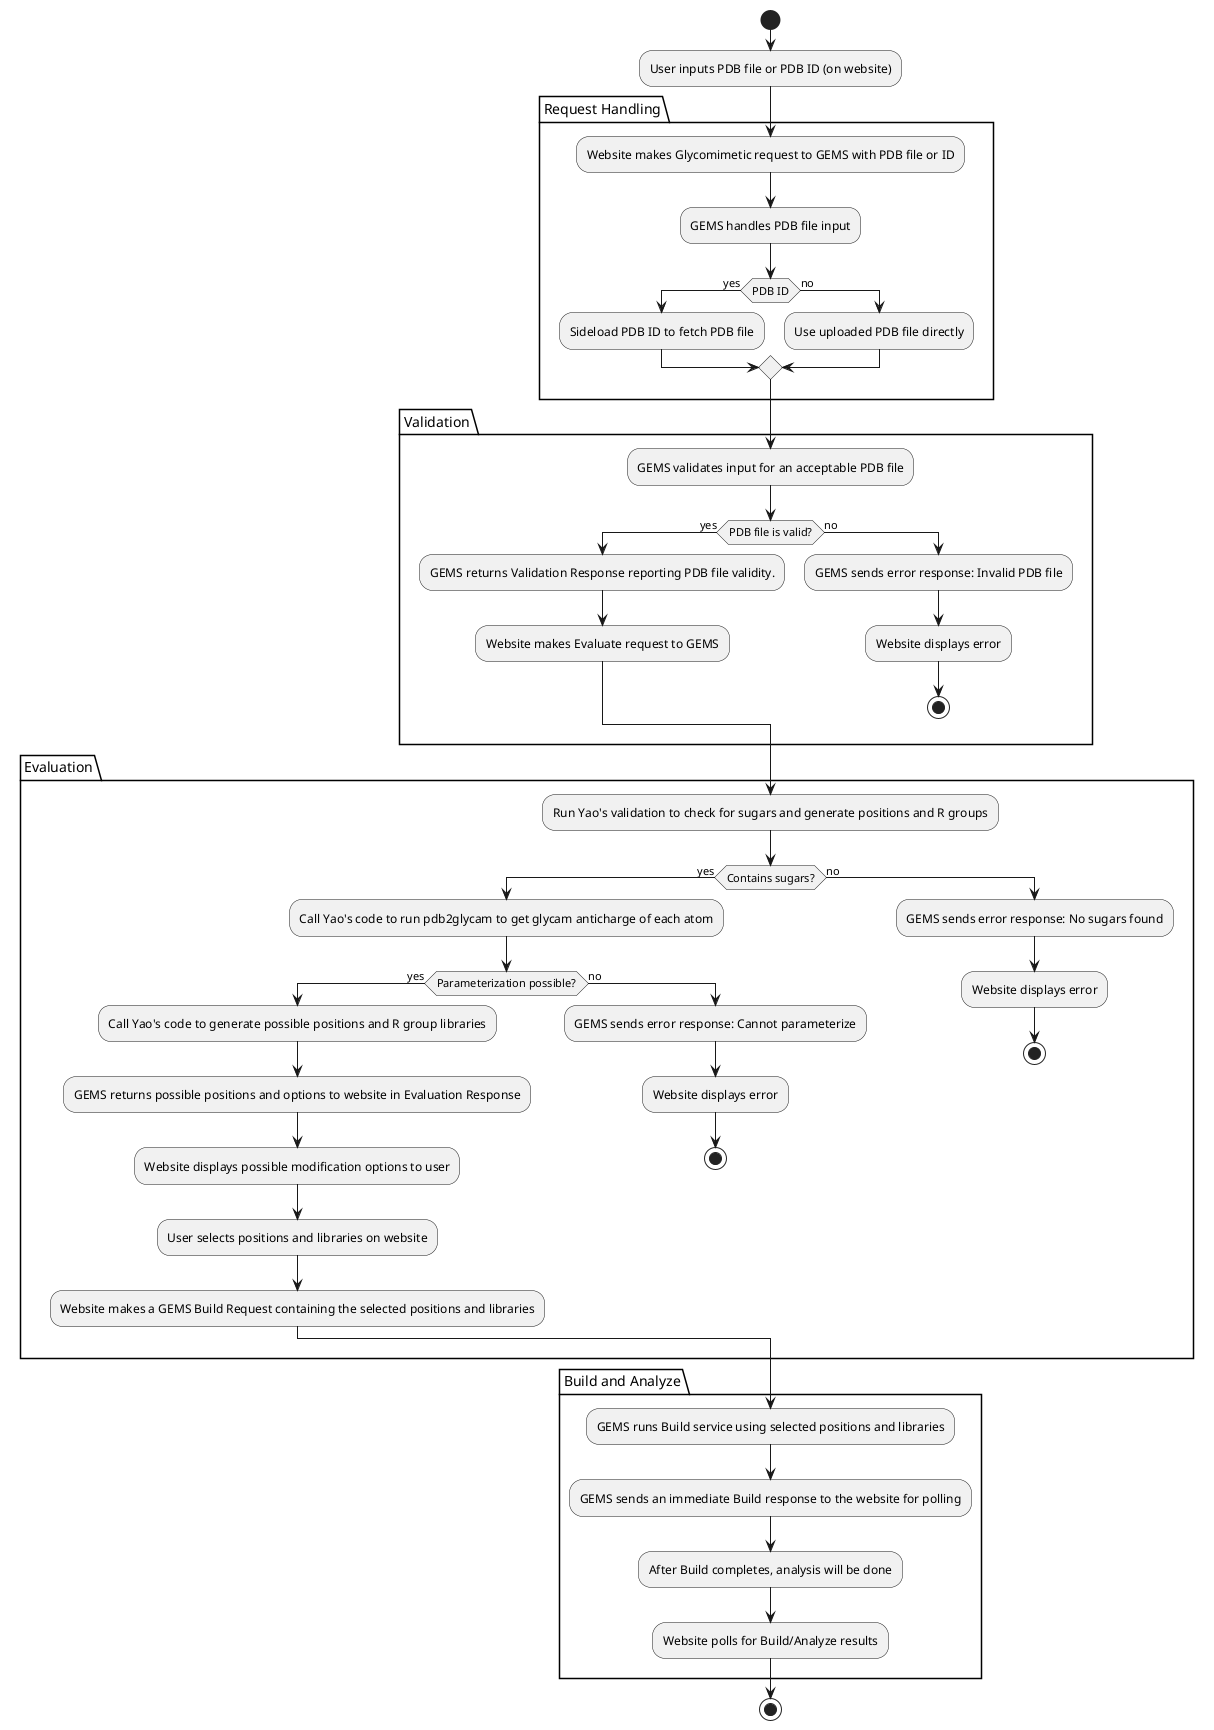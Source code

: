 @startuml execution_flow
start

:User inputs PDB file or PDB ID (on website);

package "Request Handling" {
  :Website makes Glycomimetic request to GEMS with PDB file or ID;
  :GEMS handles PDB file input;
  if (PDB ID) then (yes)
    :Sideload PDB ID to fetch PDB file;
  else (no)
    :Use uploaded PDB file directly;
  endif
}

package "Validation" {
  :GEMS validates input for an acceptable PDB file;
  if (PDB file is valid?) then (yes)
    :GEMS returns Validation Response reporting PDB file validity.;
  	:Website makes Evaluate request to GEMS;
  else (no)
    :GEMS sends error response: Invalid PDB file;
    :Website displays error;
    stop
  endif
}

package "Evaluation" {
    :Run Yao's validation to check for sugars and generate positions and R groups;

    if (Contains sugars?) then (yes)
      :Call Yao's code to run pdb2glycam to get glycam anticharge of each atom;

      if (Parameterization possible?) then (yes)
        :Call Yao's code to generate possible positions and R group libraries;
        :GEMS returns possible positions and options to website in Evaluation Response;
        :Website displays possible modification options to user;
		    :User selects positions and libraries on website;
		    :Website makes a GEMS Build Request containing the selected positions and libraries;
      else (no)
        :GEMS sends error response: Cannot parameterize;
        :Website displays error;
        stop
      endif
    else (no)
      :GEMS sends error response: No sugars found;
      :Website displays error;
      stop
    endif
}

package "Build and Analyze" {
  :GEMS runs Build service using selected positions and libraries;
  :GEMS sends an immediate Build response to the website for polling;
  :After Build completes, analysis will be done;
  :Website polls for Build/Analyze results;
}

stop
@enduml
